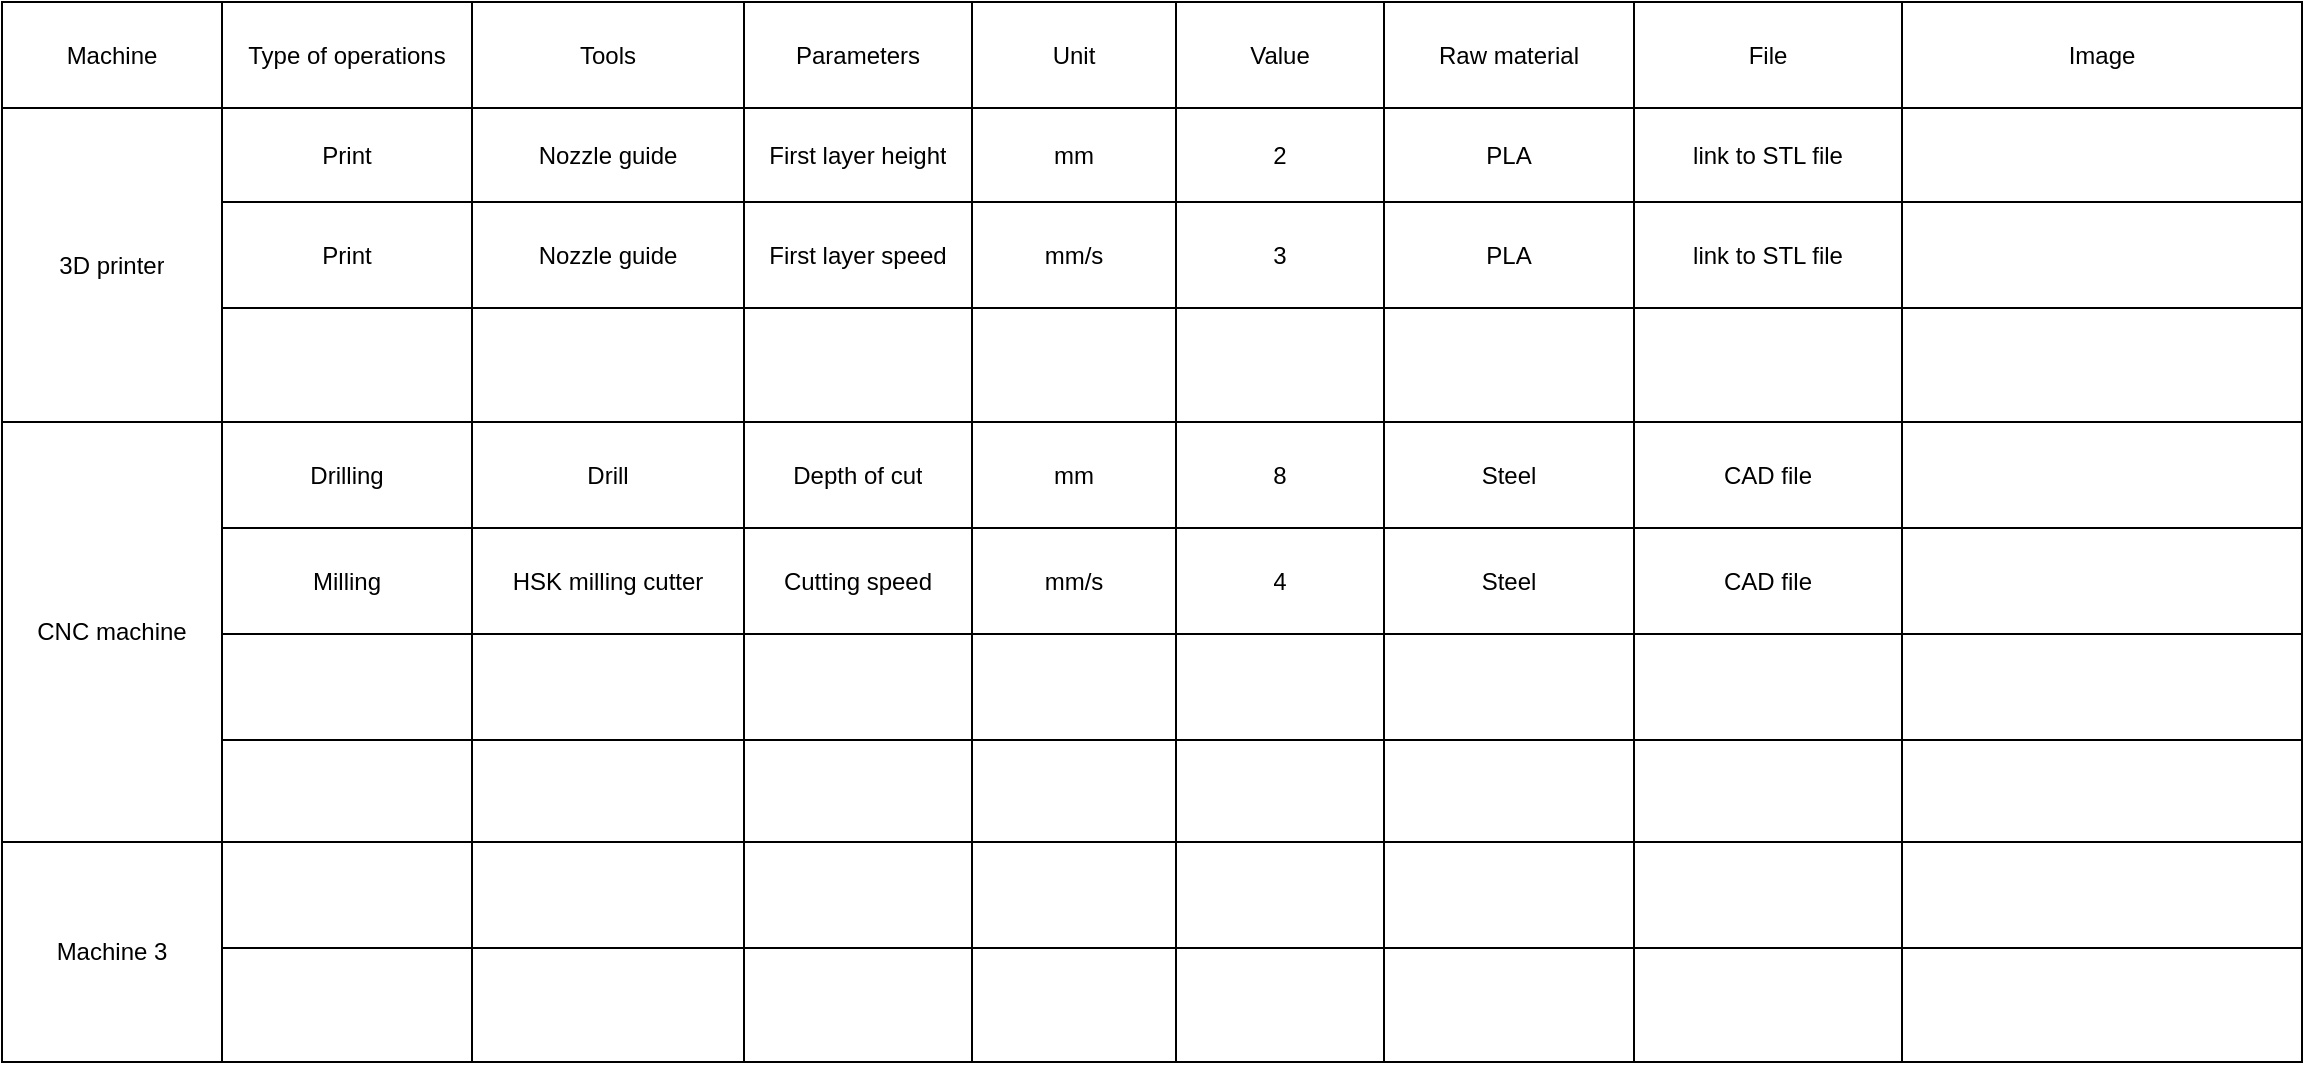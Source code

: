 <mxfile version="15.1.2" type="github">
  <diagram id="Z1trSQCHoKJ7LO43XMHb" name="Page-1">
    <mxGraphModel dx="2493" dy="2000" grid="1" gridSize="10" guides="1" tooltips="1" connect="1" arrows="1" fold="1" page="1" pageScale="1" pageWidth="827" pageHeight="1169" math="0" shadow="0">
      <root>
        <mxCell id="0" />
        <mxCell id="1" parent="0" />
        <mxCell id="W6SQOugObV7dIc_7kULn-4" value="" style="shape=table;startSize=0;container=1;collapsible=0;childLayout=tableLayout;" parent="1" vertex="1">
          <mxGeometry x="-750" y="-1007" width="110" height="157" as="geometry" />
        </mxCell>
        <mxCell id="W6SQOugObV7dIc_7kULn-5" value="" style="shape=partialRectangle;collapsible=0;dropTarget=0;pointerEvents=0;fillColor=none;top=0;left=0;bottom=0;right=0;points=[[0,0.5],[1,0.5]];portConstraint=eastwest;" parent="W6SQOugObV7dIc_7kULn-4" vertex="1">
          <mxGeometry width="110" height="157" as="geometry" />
        </mxCell>
        <mxCell id="W6SQOugObV7dIc_7kULn-6" value="3D printer" style="shape=partialRectangle;html=1;whiteSpace=wrap;connectable=0;overflow=hidden;fillColor=none;top=0;left=0;bottom=0;right=0;" parent="W6SQOugObV7dIc_7kULn-5" vertex="1">
          <mxGeometry width="110" height="157" as="geometry" />
        </mxCell>
        <mxCell id="W6SQOugObV7dIc_7kULn-7" value="" style="shape=table;startSize=0;container=1;collapsible=0;childLayout=tableLayout;" parent="1" vertex="1">
          <mxGeometry x="-640" y="-1060" width="1040" height="530" as="geometry" />
        </mxCell>
        <mxCell id="W6SQOugObV7dIc_7kULn-8" value="" style="shape=partialRectangle;collapsible=0;dropTarget=0;pointerEvents=0;fillColor=none;top=0;left=0;bottom=0;right=0;points=[[0,0.5],[1,0.5]];portConstraint=eastwest;" parent="W6SQOugObV7dIc_7kULn-7" vertex="1">
          <mxGeometry width="1040" height="53" as="geometry" />
        </mxCell>
        <mxCell id="W6SQOugObV7dIc_7kULn-9" value="Type of operations" style="shape=partialRectangle;html=1;whiteSpace=wrap;connectable=0;overflow=hidden;fillColor=none;top=0;left=0;bottom=0;right=0;" parent="W6SQOugObV7dIc_7kULn-8" vertex="1">
          <mxGeometry width="125" height="53" as="geometry" />
        </mxCell>
        <mxCell id="W6SQOugObV7dIc_7kULn-10" value="Tools" style="shape=partialRectangle;html=1;whiteSpace=wrap;connectable=0;overflow=hidden;fillColor=none;top=0;left=0;bottom=0;right=0;" parent="W6SQOugObV7dIc_7kULn-8" vertex="1">
          <mxGeometry x="125" width="136" height="53" as="geometry" />
        </mxCell>
        <mxCell id="W6SQOugObV7dIc_7kULn-11" value="Parameters" style="shape=partialRectangle;html=1;whiteSpace=wrap;connectable=0;overflow=hidden;fillColor=none;top=0;left=0;bottom=0;right=0;" parent="W6SQOugObV7dIc_7kULn-8" vertex="1">
          <mxGeometry x="261" width="114" height="53" as="geometry" />
        </mxCell>
        <mxCell id="W6SQOugObV7dIc_7kULn-12" value="Unit" style="shape=partialRectangle;html=1;whiteSpace=wrap;connectable=0;overflow=hidden;fillColor=none;top=0;left=0;bottom=0;right=0;" parent="W6SQOugObV7dIc_7kULn-8" vertex="1">
          <mxGeometry x="375" width="102" height="53" as="geometry" />
        </mxCell>
        <mxCell id="W6SQOugObV7dIc_7kULn-13" value="Value" style="shape=partialRectangle;html=1;whiteSpace=wrap;connectable=0;overflow=hidden;fillColor=none;top=0;left=0;bottom=0;right=0;" parent="W6SQOugObV7dIc_7kULn-8" vertex="1">
          <mxGeometry x="477" width="104" height="53" as="geometry" />
        </mxCell>
        <mxCell id="W6SQOugObV7dIc_7kULn-14" value="Raw material" style="shape=partialRectangle;html=1;whiteSpace=wrap;connectable=0;overflow=hidden;fillColor=none;top=0;left=0;bottom=0;right=0;" parent="W6SQOugObV7dIc_7kULn-8" vertex="1">
          <mxGeometry x="581" width="125" height="53" as="geometry" />
        </mxCell>
        <mxCell id="W6SQOugObV7dIc_7kULn-15" value="File" style="shape=partialRectangle;html=1;whiteSpace=wrap;connectable=0;overflow=hidden;fillColor=none;top=0;left=0;bottom=0;right=0;" parent="W6SQOugObV7dIc_7kULn-8" vertex="1">
          <mxGeometry x="706" width="134" height="53" as="geometry" />
        </mxCell>
        <mxCell id="W6SQOugObV7dIc_7kULn-16" value="Image" style="shape=partialRectangle;html=1;whiteSpace=wrap;connectable=0;overflow=hidden;fillColor=none;top=0;left=0;bottom=0;right=0;" parent="W6SQOugObV7dIc_7kULn-8" vertex="1">
          <mxGeometry x="840" width="200" height="53" as="geometry" />
        </mxCell>
        <mxCell id="W6SQOugObV7dIc_7kULn-17" style="shape=partialRectangle;collapsible=0;dropTarget=0;pointerEvents=0;fillColor=none;top=0;left=0;bottom=0;right=0;points=[[0,0.5],[1,0.5]];portConstraint=eastwest;" parent="W6SQOugObV7dIc_7kULn-7" vertex="1">
          <mxGeometry y="53" width="1040" height="47" as="geometry" />
        </mxCell>
        <mxCell id="W6SQOugObV7dIc_7kULn-18" value="Print" style="shape=partialRectangle;html=1;whiteSpace=wrap;connectable=0;overflow=hidden;fillColor=none;top=0;left=0;bottom=0;right=0;" parent="W6SQOugObV7dIc_7kULn-17" vertex="1">
          <mxGeometry width="125" height="47" as="geometry" />
        </mxCell>
        <mxCell id="W6SQOugObV7dIc_7kULn-19" value="Nozzle guide" style="shape=partialRectangle;html=1;whiteSpace=wrap;connectable=0;overflow=hidden;fillColor=none;top=0;left=0;bottom=0;right=0;" parent="W6SQOugObV7dIc_7kULn-17" vertex="1">
          <mxGeometry x="125" width="136" height="47" as="geometry" />
        </mxCell>
        <mxCell id="W6SQOugObV7dIc_7kULn-20" value="First layer height" style="shape=partialRectangle;html=1;whiteSpace=wrap;connectable=0;overflow=hidden;fillColor=none;top=0;left=0;bottom=0;right=0;" parent="W6SQOugObV7dIc_7kULn-17" vertex="1">
          <mxGeometry x="261" width="114" height="47" as="geometry" />
        </mxCell>
        <mxCell id="W6SQOugObV7dIc_7kULn-21" value="mm" style="shape=partialRectangle;html=1;whiteSpace=wrap;connectable=0;overflow=hidden;fillColor=none;top=0;left=0;bottom=0;right=0;" parent="W6SQOugObV7dIc_7kULn-17" vertex="1">
          <mxGeometry x="375" width="102" height="47" as="geometry" />
        </mxCell>
        <mxCell id="W6SQOugObV7dIc_7kULn-22" value="2" style="shape=partialRectangle;html=1;whiteSpace=wrap;connectable=0;overflow=hidden;fillColor=none;top=0;left=0;bottom=0;right=0;" parent="W6SQOugObV7dIc_7kULn-17" vertex="1">
          <mxGeometry x="477" width="104" height="47" as="geometry" />
        </mxCell>
        <mxCell id="W6SQOugObV7dIc_7kULn-23" value="PLA" style="shape=partialRectangle;html=1;whiteSpace=wrap;connectable=0;overflow=hidden;fillColor=none;top=0;left=0;bottom=0;right=0;" parent="W6SQOugObV7dIc_7kULn-17" vertex="1">
          <mxGeometry x="581" width="125" height="47" as="geometry" />
        </mxCell>
        <mxCell id="W6SQOugObV7dIc_7kULn-24" value="link to STL file" style="shape=partialRectangle;html=1;whiteSpace=wrap;connectable=0;overflow=hidden;fillColor=none;top=0;left=0;bottom=0;right=0;" parent="W6SQOugObV7dIc_7kULn-17" vertex="1">
          <mxGeometry x="706" width="134" height="47" as="geometry" />
        </mxCell>
        <mxCell id="W6SQOugObV7dIc_7kULn-25" style="shape=partialRectangle;html=1;whiteSpace=wrap;connectable=0;overflow=hidden;fillColor=none;top=0;left=0;bottom=0;right=0;" parent="W6SQOugObV7dIc_7kULn-17" vertex="1">
          <mxGeometry x="840" width="200" height="47" as="geometry" />
        </mxCell>
        <mxCell id="W6SQOugObV7dIc_7kULn-26" style="shape=partialRectangle;collapsible=0;dropTarget=0;pointerEvents=0;fillColor=none;top=0;left=0;bottom=0;right=0;points=[[0,0.5],[1,0.5]];portConstraint=eastwest;" parent="W6SQOugObV7dIc_7kULn-7" vertex="1">
          <mxGeometry y="100" width="1040" height="53" as="geometry" />
        </mxCell>
        <mxCell id="W6SQOugObV7dIc_7kULn-27" value="Print" style="shape=partialRectangle;html=1;whiteSpace=wrap;connectable=0;overflow=hidden;fillColor=none;top=0;left=0;bottom=0;right=0;" parent="W6SQOugObV7dIc_7kULn-26" vertex="1">
          <mxGeometry width="125" height="53" as="geometry" />
        </mxCell>
        <mxCell id="W6SQOugObV7dIc_7kULn-28" value="Nozzle guide" style="shape=partialRectangle;html=1;whiteSpace=wrap;connectable=0;overflow=hidden;fillColor=none;top=0;left=0;bottom=0;right=0;" parent="W6SQOugObV7dIc_7kULn-26" vertex="1">
          <mxGeometry x="125" width="136" height="53" as="geometry" />
        </mxCell>
        <mxCell id="W6SQOugObV7dIc_7kULn-29" value="First layer speed" style="shape=partialRectangle;html=1;whiteSpace=wrap;connectable=0;overflow=hidden;fillColor=none;top=0;left=0;bottom=0;right=0;" parent="W6SQOugObV7dIc_7kULn-26" vertex="1">
          <mxGeometry x="261" width="114" height="53" as="geometry" />
        </mxCell>
        <mxCell id="W6SQOugObV7dIc_7kULn-30" value="mm/s" style="shape=partialRectangle;html=1;whiteSpace=wrap;connectable=0;overflow=hidden;fillColor=none;top=0;left=0;bottom=0;right=0;" parent="W6SQOugObV7dIc_7kULn-26" vertex="1">
          <mxGeometry x="375" width="102" height="53" as="geometry" />
        </mxCell>
        <mxCell id="W6SQOugObV7dIc_7kULn-31" value="3" style="shape=partialRectangle;html=1;whiteSpace=wrap;connectable=0;overflow=hidden;fillColor=none;top=0;left=0;bottom=0;right=0;" parent="W6SQOugObV7dIc_7kULn-26" vertex="1">
          <mxGeometry x="477" width="104" height="53" as="geometry" />
        </mxCell>
        <mxCell id="W6SQOugObV7dIc_7kULn-32" value="PLA" style="shape=partialRectangle;html=1;whiteSpace=wrap;connectable=0;overflow=hidden;fillColor=none;top=0;left=0;bottom=0;right=0;" parent="W6SQOugObV7dIc_7kULn-26" vertex="1">
          <mxGeometry x="581" width="125" height="53" as="geometry" />
        </mxCell>
        <mxCell id="W6SQOugObV7dIc_7kULn-33" value="link to STL file" style="shape=partialRectangle;html=1;whiteSpace=wrap;connectable=0;overflow=hidden;fillColor=none;top=0;left=0;bottom=0;right=0;" parent="W6SQOugObV7dIc_7kULn-26" vertex="1">
          <mxGeometry x="706" width="134" height="53" as="geometry" />
        </mxCell>
        <mxCell id="W6SQOugObV7dIc_7kULn-34" style="shape=partialRectangle;html=1;whiteSpace=wrap;connectable=0;overflow=hidden;fillColor=none;top=0;left=0;bottom=0;right=0;" parent="W6SQOugObV7dIc_7kULn-26" vertex="1">
          <mxGeometry x="840" width="200" height="53" as="geometry" />
        </mxCell>
        <mxCell id="W6SQOugObV7dIc_7kULn-35" value="" style="shape=partialRectangle;collapsible=0;dropTarget=0;pointerEvents=0;fillColor=none;top=0;left=0;bottom=0;right=0;points=[[0,0.5],[1,0.5]];portConstraint=eastwest;" parent="W6SQOugObV7dIc_7kULn-7" vertex="1">
          <mxGeometry y="153" width="1040" height="57" as="geometry" />
        </mxCell>
        <mxCell id="W6SQOugObV7dIc_7kULn-36" value="" style="shape=partialRectangle;html=1;whiteSpace=wrap;connectable=0;overflow=hidden;fillColor=none;top=0;left=0;bottom=0;right=0;" parent="W6SQOugObV7dIc_7kULn-35" vertex="1">
          <mxGeometry width="125" height="57" as="geometry" />
        </mxCell>
        <mxCell id="W6SQOugObV7dIc_7kULn-37" style="shape=partialRectangle;html=1;whiteSpace=wrap;connectable=0;overflow=hidden;fillColor=none;top=0;left=0;bottom=0;right=0;" parent="W6SQOugObV7dIc_7kULn-35" vertex="1">
          <mxGeometry x="125" width="136" height="57" as="geometry" />
        </mxCell>
        <mxCell id="W6SQOugObV7dIc_7kULn-38" style="shape=partialRectangle;html=1;whiteSpace=wrap;connectable=0;overflow=hidden;fillColor=none;top=0;left=0;bottom=0;right=0;" parent="W6SQOugObV7dIc_7kULn-35" vertex="1">
          <mxGeometry x="261" width="114" height="57" as="geometry" />
        </mxCell>
        <mxCell id="W6SQOugObV7dIc_7kULn-39" style="shape=partialRectangle;html=1;whiteSpace=wrap;connectable=0;overflow=hidden;fillColor=none;top=0;left=0;bottom=0;right=0;" parent="W6SQOugObV7dIc_7kULn-35" vertex="1">
          <mxGeometry x="375" width="102" height="57" as="geometry" />
        </mxCell>
        <mxCell id="W6SQOugObV7dIc_7kULn-40" style="shape=partialRectangle;html=1;whiteSpace=wrap;connectable=0;overflow=hidden;fillColor=none;top=0;left=0;bottom=0;right=0;" parent="W6SQOugObV7dIc_7kULn-35" vertex="1">
          <mxGeometry x="477" width="104" height="57" as="geometry" />
        </mxCell>
        <mxCell id="W6SQOugObV7dIc_7kULn-41" style="shape=partialRectangle;html=1;whiteSpace=wrap;connectable=0;overflow=hidden;fillColor=none;top=0;left=0;bottom=0;right=0;" parent="W6SQOugObV7dIc_7kULn-35" vertex="1">
          <mxGeometry x="581" width="125" height="57" as="geometry" />
        </mxCell>
        <mxCell id="W6SQOugObV7dIc_7kULn-42" style="shape=partialRectangle;html=1;whiteSpace=wrap;connectable=0;overflow=hidden;fillColor=none;top=0;left=0;bottom=0;right=0;" parent="W6SQOugObV7dIc_7kULn-35" vertex="1">
          <mxGeometry x="706" width="134" height="57" as="geometry" />
        </mxCell>
        <mxCell id="W6SQOugObV7dIc_7kULn-43" style="shape=partialRectangle;html=1;whiteSpace=wrap;connectable=0;overflow=hidden;fillColor=none;top=0;left=0;bottom=0;right=0;" parent="W6SQOugObV7dIc_7kULn-35" vertex="1">
          <mxGeometry x="840" width="200" height="57" as="geometry" />
        </mxCell>
        <mxCell id="W6SQOugObV7dIc_7kULn-44" value="" style="shape=partialRectangle;collapsible=0;dropTarget=0;pointerEvents=0;fillColor=none;top=0;left=0;bottom=0;right=0;points=[[0,0.5],[1,0.5]];portConstraint=eastwest;" parent="W6SQOugObV7dIc_7kULn-7" vertex="1">
          <mxGeometry y="210" width="1040" height="53" as="geometry" />
        </mxCell>
        <mxCell id="W6SQOugObV7dIc_7kULn-45" value="Drilling" style="shape=partialRectangle;html=1;whiteSpace=wrap;connectable=0;overflow=hidden;fillColor=none;top=0;left=0;bottom=0;right=0;" parent="W6SQOugObV7dIc_7kULn-44" vertex="1">
          <mxGeometry width="125" height="53" as="geometry" />
        </mxCell>
        <mxCell id="W6SQOugObV7dIc_7kULn-46" value="Drill" style="shape=partialRectangle;html=1;whiteSpace=wrap;connectable=0;overflow=hidden;fillColor=none;top=0;left=0;bottom=0;right=0;" parent="W6SQOugObV7dIc_7kULn-44" vertex="1">
          <mxGeometry x="125" width="136" height="53" as="geometry" />
        </mxCell>
        <mxCell id="W6SQOugObV7dIc_7kULn-47" value="Depth of cut" style="shape=partialRectangle;html=1;whiteSpace=wrap;connectable=0;overflow=hidden;fillColor=none;top=0;left=0;bottom=0;right=0;" parent="W6SQOugObV7dIc_7kULn-44" vertex="1">
          <mxGeometry x="261" width="114" height="53" as="geometry" />
        </mxCell>
        <mxCell id="W6SQOugObV7dIc_7kULn-48" value="mm" style="shape=partialRectangle;html=1;whiteSpace=wrap;connectable=0;overflow=hidden;fillColor=none;top=0;left=0;bottom=0;right=0;" parent="W6SQOugObV7dIc_7kULn-44" vertex="1">
          <mxGeometry x="375" width="102" height="53" as="geometry" />
        </mxCell>
        <mxCell id="W6SQOugObV7dIc_7kULn-49" value="8" style="shape=partialRectangle;html=1;whiteSpace=wrap;connectable=0;overflow=hidden;fillColor=none;top=0;left=0;bottom=0;right=0;" parent="W6SQOugObV7dIc_7kULn-44" vertex="1">
          <mxGeometry x="477" width="104" height="53" as="geometry" />
        </mxCell>
        <mxCell id="W6SQOugObV7dIc_7kULn-50" value="Steel" style="shape=partialRectangle;html=1;whiteSpace=wrap;connectable=0;overflow=hidden;fillColor=none;top=0;left=0;bottom=0;right=0;" parent="W6SQOugObV7dIc_7kULn-44" vertex="1">
          <mxGeometry x="581" width="125" height="53" as="geometry" />
        </mxCell>
        <mxCell id="W6SQOugObV7dIc_7kULn-51" value="CAD file" style="shape=partialRectangle;html=1;whiteSpace=wrap;connectable=0;overflow=hidden;fillColor=none;top=0;left=0;bottom=0;right=0;" parent="W6SQOugObV7dIc_7kULn-44" vertex="1">
          <mxGeometry x="706" width="134" height="53" as="geometry" />
        </mxCell>
        <mxCell id="W6SQOugObV7dIc_7kULn-52" style="shape=partialRectangle;html=1;whiteSpace=wrap;connectable=0;overflow=hidden;fillColor=none;top=0;left=0;bottom=0;right=0;" parent="W6SQOugObV7dIc_7kULn-44" vertex="1">
          <mxGeometry x="840" width="200" height="53" as="geometry" />
        </mxCell>
        <mxCell id="W6SQOugObV7dIc_7kULn-53" value="" style="shape=partialRectangle;collapsible=0;dropTarget=0;pointerEvents=0;fillColor=none;top=0;left=0;bottom=0;right=0;points=[[0,0.5],[1,0.5]];portConstraint=eastwest;" parent="W6SQOugObV7dIc_7kULn-7" vertex="1">
          <mxGeometry y="263" width="1040" height="53" as="geometry" />
        </mxCell>
        <mxCell id="W6SQOugObV7dIc_7kULn-54" value="Milling" style="shape=partialRectangle;html=1;whiteSpace=wrap;connectable=0;overflow=hidden;fillColor=none;top=0;left=0;bottom=0;right=0;" parent="W6SQOugObV7dIc_7kULn-53" vertex="1">
          <mxGeometry width="125" height="53" as="geometry" />
        </mxCell>
        <mxCell id="W6SQOugObV7dIc_7kULn-55" value="HSK milling cutter " style="shape=partialRectangle;html=1;whiteSpace=wrap;connectable=0;overflow=hidden;fillColor=none;top=0;left=0;bottom=0;right=0;" parent="W6SQOugObV7dIc_7kULn-53" vertex="1">
          <mxGeometry x="125" width="136" height="53" as="geometry" />
        </mxCell>
        <mxCell id="W6SQOugObV7dIc_7kULn-56" value="Cutting speed" style="shape=partialRectangle;html=1;whiteSpace=wrap;connectable=0;overflow=hidden;fillColor=none;top=0;left=0;bottom=0;right=0;" parent="W6SQOugObV7dIc_7kULn-53" vertex="1">
          <mxGeometry x="261" width="114" height="53" as="geometry" />
        </mxCell>
        <mxCell id="W6SQOugObV7dIc_7kULn-57" value="mm/s" style="shape=partialRectangle;html=1;whiteSpace=wrap;connectable=0;overflow=hidden;fillColor=none;top=0;left=0;bottom=0;right=0;" parent="W6SQOugObV7dIc_7kULn-53" vertex="1">
          <mxGeometry x="375" width="102" height="53" as="geometry" />
        </mxCell>
        <mxCell id="W6SQOugObV7dIc_7kULn-58" value="4" style="shape=partialRectangle;html=1;whiteSpace=wrap;connectable=0;overflow=hidden;fillColor=none;top=0;left=0;bottom=0;right=0;" parent="W6SQOugObV7dIc_7kULn-53" vertex="1">
          <mxGeometry x="477" width="104" height="53" as="geometry" />
        </mxCell>
        <mxCell id="W6SQOugObV7dIc_7kULn-59" value="Steel" style="shape=partialRectangle;html=1;whiteSpace=wrap;connectable=0;overflow=hidden;fillColor=none;top=0;left=0;bottom=0;right=0;" parent="W6SQOugObV7dIc_7kULn-53" vertex="1">
          <mxGeometry x="581" width="125" height="53" as="geometry" />
        </mxCell>
        <mxCell id="W6SQOugObV7dIc_7kULn-60" value="CAD file" style="shape=partialRectangle;html=1;whiteSpace=wrap;connectable=0;overflow=hidden;fillColor=none;top=0;left=0;bottom=0;right=0;" parent="W6SQOugObV7dIc_7kULn-53" vertex="1">
          <mxGeometry x="706" width="134" height="53" as="geometry" />
        </mxCell>
        <mxCell id="W6SQOugObV7dIc_7kULn-61" style="shape=partialRectangle;html=1;whiteSpace=wrap;connectable=0;overflow=hidden;fillColor=none;top=0;left=0;bottom=0;right=0;" parent="W6SQOugObV7dIc_7kULn-53" vertex="1">
          <mxGeometry x="840" width="200" height="53" as="geometry" />
        </mxCell>
        <mxCell id="W6SQOugObV7dIc_7kULn-62" style="shape=partialRectangle;collapsible=0;dropTarget=0;pointerEvents=0;fillColor=none;top=0;left=0;bottom=0;right=0;points=[[0,0.5],[1,0.5]];portConstraint=eastwest;" parent="W6SQOugObV7dIc_7kULn-7" vertex="1">
          <mxGeometry y="316" width="1040" height="53" as="geometry" />
        </mxCell>
        <mxCell id="W6SQOugObV7dIc_7kULn-63" style="shape=partialRectangle;html=1;whiteSpace=wrap;connectable=0;overflow=hidden;fillColor=none;top=0;left=0;bottom=0;right=0;" parent="W6SQOugObV7dIc_7kULn-62" vertex="1">
          <mxGeometry width="125" height="53" as="geometry" />
        </mxCell>
        <mxCell id="W6SQOugObV7dIc_7kULn-64" style="shape=partialRectangle;html=1;whiteSpace=wrap;connectable=0;overflow=hidden;fillColor=none;top=0;left=0;bottom=0;right=0;" parent="W6SQOugObV7dIc_7kULn-62" vertex="1">
          <mxGeometry x="125" width="136" height="53" as="geometry" />
        </mxCell>
        <mxCell id="W6SQOugObV7dIc_7kULn-65" style="shape=partialRectangle;html=1;whiteSpace=wrap;connectable=0;overflow=hidden;fillColor=none;top=0;left=0;bottom=0;right=0;" parent="W6SQOugObV7dIc_7kULn-62" vertex="1">
          <mxGeometry x="261" width="114" height="53" as="geometry" />
        </mxCell>
        <mxCell id="W6SQOugObV7dIc_7kULn-66" style="shape=partialRectangle;html=1;whiteSpace=wrap;connectable=0;overflow=hidden;fillColor=none;top=0;left=0;bottom=0;right=0;" parent="W6SQOugObV7dIc_7kULn-62" vertex="1">
          <mxGeometry x="375" width="102" height="53" as="geometry" />
        </mxCell>
        <mxCell id="W6SQOugObV7dIc_7kULn-67" style="shape=partialRectangle;html=1;whiteSpace=wrap;connectable=0;overflow=hidden;fillColor=none;top=0;left=0;bottom=0;right=0;" parent="W6SQOugObV7dIc_7kULn-62" vertex="1">
          <mxGeometry x="477" width="104" height="53" as="geometry" />
        </mxCell>
        <mxCell id="W6SQOugObV7dIc_7kULn-68" style="shape=partialRectangle;html=1;whiteSpace=wrap;connectable=0;overflow=hidden;fillColor=none;top=0;left=0;bottom=0;right=0;" parent="W6SQOugObV7dIc_7kULn-62" vertex="1">
          <mxGeometry x="581" width="125" height="53" as="geometry" />
        </mxCell>
        <mxCell id="W6SQOugObV7dIc_7kULn-69" style="shape=partialRectangle;html=1;whiteSpace=wrap;connectable=0;overflow=hidden;fillColor=none;top=0;left=0;bottom=0;right=0;" parent="W6SQOugObV7dIc_7kULn-62" vertex="1">
          <mxGeometry x="706" width="134" height="53" as="geometry" />
        </mxCell>
        <mxCell id="W6SQOugObV7dIc_7kULn-70" style="shape=partialRectangle;html=1;whiteSpace=wrap;connectable=0;overflow=hidden;fillColor=none;top=0;left=0;bottom=0;right=0;" parent="W6SQOugObV7dIc_7kULn-62" vertex="1">
          <mxGeometry x="840" width="200" height="53" as="geometry" />
        </mxCell>
        <mxCell id="W6SQOugObV7dIc_7kULn-71" style="shape=partialRectangle;collapsible=0;dropTarget=0;pointerEvents=0;fillColor=none;top=0;left=0;bottom=0;right=0;points=[[0,0.5],[1,0.5]];portConstraint=eastwest;" parent="W6SQOugObV7dIc_7kULn-7" vertex="1">
          <mxGeometry y="369" width="1040" height="51" as="geometry" />
        </mxCell>
        <mxCell id="W6SQOugObV7dIc_7kULn-72" style="shape=partialRectangle;html=1;whiteSpace=wrap;connectable=0;overflow=hidden;fillColor=none;top=0;left=0;bottom=0;right=0;" parent="W6SQOugObV7dIc_7kULn-71" vertex="1">
          <mxGeometry width="125" height="51" as="geometry" />
        </mxCell>
        <mxCell id="W6SQOugObV7dIc_7kULn-73" style="shape=partialRectangle;html=1;whiteSpace=wrap;connectable=0;overflow=hidden;fillColor=none;top=0;left=0;bottom=0;right=0;" parent="W6SQOugObV7dIc_7kULn-71" vertex="1">
          <mxGeometry x="125" width="136" height="51" as="geometry" />
        </mxCell>
        <mxCell id="W6SQOugObV7dIc_7kULn-74" style="shape=partialRectangle;html=1;whiteSpace=wrap;connectable=0;overflow=hidden;fillColor=none;top=0;left=0;bottom=0;right=0;" parent="W6SQOugObV7dIc_7kULn-71" vertex="1">
          <mxGeometry x="261" width="114" height="51" as="geometry" />
        </mxCell>
        <mxCell id="W6SQOugObV7dIc_7kULn-75" style="shape=partialRectangle;html=1;whiteSpace=wrap;connectable=0;overflow=hidden;fillColor=none;top=0;left=0;bottom=0;right=0;" parent="W6SQOugObV7dIc_7kULn-71" vertex="1">
          <mxGeometry x="375" width="102" height="51" as="geometry" />
        </mxCell>
        <mxCell id="W6SQOugObV7dIc_7kULn-76" style="shape=partialRectangle;html=1;whiteSpace=wrap;connectable=0;overflow=hidden;fillColor=none;top=0;left=0;bottom=0;right=0;" parent="W6SQOugObV7dIc_7kULn-71" vertex="1">
          <mxGeometry x="477" width="104" height="51" as="geometry" />
        </mxCell>
        <mxCell id="W6SQOugObV7dIc_7kULn-77" style="shape=partialRectangle;html=1;whiteSpace=wrap;connectable=0;overflow=hidden;fillColor=none;top=0;left=0;bottom=0;right=0;" parent="W6SQOugObV7dIc_7kULn-71" vertex="1">
          <mxGeometry x="581" width="125" height="51" as="geometry" />
        </mxCell>
        <mxCell id="W6SQOugObV7dIc_7kULn-78" style="shape=partialRectangle;html=1;whiteSpace=wrap;connectable=0;overflow=hidden;fillColor=none;top=0;left=0;bottom=0;right=0;" parent="W6SQOugObV7dIc_7kULn-71" vertex="1">
          <mxGeometry x="706" width="134" height="51" as="geometry" />
        </mxCell>
        <mxCell id="W6SQOugObV7dIc_7kULn-79" style="shape=partialRectangle;html=1;whiteSpace=wrap;connectable=0;overflow=hidden;fillColor=none;top=0;left=0;bottom=0;right=0;" parent="W6SQOugObV7dIc_7kULn-71" vertex="1">
          <mxGeometry x="840" width="200" height="51" as="geometry" />
        </mxCell>
        <mxCell id="W6SQOugObV7dIc_7kULn-80" style="shape=partialRectangle;collapsible=0;dropTarget=0;pointerEvents=0;fillColor=none;top=0;left=0;bottom=0;right=0;points=[[0,0.5],[1,0.5]];portConstraint=eastwest;" parent="W6SQOugObV7dIc_7kULn-7" vertex="1">
          <mxGeometry y="420" width="1040" height="53" as="geometry" />
        </mxCell>
        <mxCell id="W6SQOugObV7dIc_7kULn-81" style="shape=partialRectangle;html=1;whiteSpace=wrap;connectable=0;overflow=hidden;fillColor=none;top=0;left=0;bottom=0;right=0;" parent="W6SQOugObV7dIc_7kULn-80" vertex="1">
          <mxGeometry width="125" height="53" as="geometry" />
        </mxCell>
        <mxCell id="W6SQOugObV7dIc_7kULn-82" style="shape=partialRectangle;html=1;whiteSpace=wrap;connectable=0;overflow=hidden;fillColor=none;top=0;left=0;bottom=0;right=0;" parent="W6SQOugObV7dIc_7kULn-80" vertex="1">
          <mxGeometry x="125" width="136" height="53" as="geometry" />
        </mxCell>
        <mxCell id="W6SQOugObV7dIc_7kULn-83" style="shape=partialRectangle;html=1;whiteSpace=wrap;connectable=0;overflow=hidden;fillColor=none;top=0;left=0;bottom=0;right=0;" parent="W6SQOugObV7dIc_7kULn-80" vertex="1">
          <mxGeometry x="261" width="114" height="53" as="geometry" />
        </mxCell>
        <mxCell id="W6SQOugObV7dIc_7kULn-84" style="shape=partialRectangle;html=1;whiteSpace=wrap;connectable=0;overflow=hidden;fillColor=none;top=0;left=0;bottom=0;right=0;" parent="W6SQOugObV7dIc_7kULn-80" vertex="1">
          <mxGeometry x="375" width="102" height="53" as="geometry" />
        </mxCell>
        <mxCell id="W6SQOugObV7dIc_7kULn-85" style="shape=partialRectangle;html=1;whiteSpace=wrap;connectable=0;overflow=hidden;fillColor=none;top=0;left=0;bottom=0;right=0;" parent="W6SQOugObV7dIc_7kULn-80" vertex="1">
          <mxGeometry x="477" width="104" height="53" as="geometry" />
        </mxCell>
        <mxCell id="W6SQOugObV7dIc_7kULn-86" style="shape=partialRectangle;html=1;whiteSpace=wrap;connectable=0;overflow=hidden;fillColor=none;top=0;left=0;bottom=0;right=0;" parent="W6SQOugObV7dIc_7kULn-80" vertex="1">
          <mxGeometry x="581" width="125" height="53" as="geometry" />
        </mxCell>
        <mxCell id="W6SQOugObV7dIc_7kULn-87" style="shape=partialRectangle;html=1;whiteSpace=wrap;connectable=0;overflow=hidden;fillColor=none;top=0;left=0;bottom=0;right=0;" parent="W6SQOugObV7dIc_7kULn-80" vertex="1">
          <mxGeometry x="706" width="134" height="53" as="geometry" />
        </mxCell>
        <mxCell id="W6SQOugObV7dIc_7kULn-88" style="shape=partialRectangle;html=1;whiteSpace=wrap;connectable=0;overflow=hidden;fillColor=none;top=0;left=0;bottom=0;right=0;" parent="W6SQOugObV7dIc_7kULn-80" vertex="1">
          <mxGeometry x="840" width="200" height="53" as="geometry" />
        </mxCell>
        <mxCell id="W6SQOugObV7dIc_7kULn-89" style="shape=partialRectangle;collapsible=0;dropTarget=0;pointerEvents=0;fillColor=none;top=0;left=0;bottom=0;right=0;points=[[0,0.5],[1,0.5]];portConstraint=eastwest;" parent="W6SQOugObV7dIc_7kULn-7" vertex="1">
          <mxGeometry y="473" width="1040" height="57" as="geometry" />
        </mxCell>
        <mxCell id="W6SQOugObV7dIc_7kULn-90" style="shape=partialRectangle;html=1;whiteSpace=wrap;connectable=0;overflow=hidden;fillColor=none;top=0;left=0;bottom=0;right=0;" parent="W6SQOugObV7dIc_7kULn-89" vertex="1">
          <mxGeometry width="125" height="57" as="geometry" />
        </mxCell>
        <mxCell id="W6SQOugObV7dIc_7kULn-91" style="shape=partialRectangle;html=1;whiteSpace=wrap;connectable=0;overflow=hidden;fillColor=none;top=0;left=0;bottom=0;right=0;" parent="W6SQOugObV7dIc_7kULn-89" vertex="1">
          <mxGeometry x="125" width="136" height="57" as="geometry" />
        </mxCell>
        <mxCell id="W6SQOugObV7dIc_7kULn-92" style="shape=partialRectangle;html=1;whiteSpace=wrap;connectable=0;overflow=hidden;fillColor=none;top=0;left=0;bottom=0;right=0;" parent="W6SQOugObV7dIc_7kULn-89" vertex="1">
          <mxGeometry x="261" width="114" height="57" as="geometry" />
        </mxCell>
        <mxCell id="W6SQOugObV7dIc_7kULn-93" style="shape=partialRectangle;html=1;whiteSpace=wrap;connectable=0;overflow=hidden;fillColor=none;top=0;left=0;bottom=0;right=0;" parent="W6SQOugObV7dIc_7kULn-89" vertex="1">
          <mxGeometry x="375" width="102" height="57" as="geometry" />
        </mxCell>
        <mxCell id="W6SQOugObV7dIc_7kULn-94" style="shape=partialRectangle;html=1;whiteSpace=wrap;connectable=0;overflow=hidden;fillColor=none;top=0;left=0;bottom=0;right=0;" parent="W6SQOugObV7dIc_7kULn-89" vertex="1">
          <mxGeometry x="477" width="104" height="57" as="geometry" />
        </mxCell>
        <mxCell id="W6SQOugObV7dIc_7kULn-95" style="shape=partialRectangle;html=1;whiteSpace=wrap;connectable=0;overflow=hidden;fillColor=none;top=0;left=0;bottom=0;right=0;" parent="W6SQOugObV7dIc_7kULn-89" vertex="1">
          <mxGeometry x="581" width="125" height="57" as="geometry" />
        </mxCell>
        <mxCell id="W6SQOugObV7dIc_7kULn-96" style="shape=partialRectangle;html=1;whiteSpace=wrap;connectable=0;overflow=hidden;fillColor=none;top=0;left=0;bottom=0;right=0;" parent="W6SQOugObV7dIc_7kULn-89" vertex="1">
          <mxGeometry x="706" width="134" height="57" as="geometry" />
        </mxCell>
        <mxCell id="W6SQOugObV7dIc_7kULn-97" style="shape=partialRectangle;html=1;whiteSpace=wrap;connectable=0;overflow=hidden;fillColor=none;top=0;left=0;bottom=0;right=0;" parent="W6SQOugObV7dIc_7kULn-89" vertex="1">
          <mxGeometry x="840" width="200" height="57" as="geometry" />
        </mxCell>
        <mxCell id="W6SQOugObV7dIc_7kULn-98" value="Machine" style="rounded=0;whiteSpace=wrap;html=1;" parent="1" vertex="1">
          <mxGeometry x="-750" y="-1060" width="110" height="53" as="geometry" />
        </mxCell>
        <mxCell id="W6SQOugObV7dIc_7kULn-99" value="" style="shape=table;startSize=0;container=1;collapsible=0;childLayout=tableLayout;" parent="1" vertex="1">
          <mxGeometry x="-750" y="-850" width="110" height="210" as="geometry" />
        </mxCell>
        <mxCell id="W6SQOugObV7dIc_7kULn-100" value="" style="shape=partialRectangle;collapsible=0;dropTarget=0;pointerEvents=0;fillColor=none;top=0;left=0;bottom=0;right=0;points=[[0,0.5],[1,0.5]];portConstraint=eastwest;" parent="W6SQOugObV7dIc_7kULn-99" vertex="1">
          <mxGeometry width="110" height="210" as="geometry" />
        </mxCell>
        <mxCell id="W6SQOugObV7dIc_7kULn-101" value="CNC machine" style="shape=partialRectangle;html=1;whiteSpace=wrap;connectable=0;overflow=hidden;fillColor=none;top=0;left=0;bottom=0;right=0;" parent="W6SQOugObV7dIc_7kULn-100" vertex="1">
          <mxGeometry width="110" height="210" as="geometry" />
        </mxCell>
        <mxCell id="W6SQOugObV7dIc_7kULn-102" value="" style="shape=table;startSize=0;container=1;collapsible=0;childLayout=tableLayout;" parent="1" vertex="1">
          <mxGeometry x="-750" y="-640" width="110" height="110" as="geometry" />
        </mxCell>
        <mxCell id="W6SQOugObV7dIc_7kULn-103" value="" style="shape=partialRectangle;collapsible=0;dropTarget=0;pointerEvents=0;fillColor=none;top=0;left=0;bottom=0;right=0;points=[[0,0.5],[1,0.5]];portConstraint=eastwest;" parent="W6SQOugObV7dIc_7kULn-102" vertex="1">
          <mxGeometry width="110" height="110" as="geometry" />
        </mxCell>
        <mxCell id="W6SQOugObV7dIc_7kULn-104" value="Machine 3" style="shape=partialRectangle;html=1;whiteSpace=wrap;connectable=0;overflow=hidden;fillColor=none;top=0;left=0;bottom=0;right=0;" parent="W6SQOugObV7dIc_7kULn-103" vertex="1">
          <mxGeometry width="110" height="110" as="geometry" />
        </mxCell>
      </root>
    </mxGraphModel>
  </diagram>
</mxfile>
